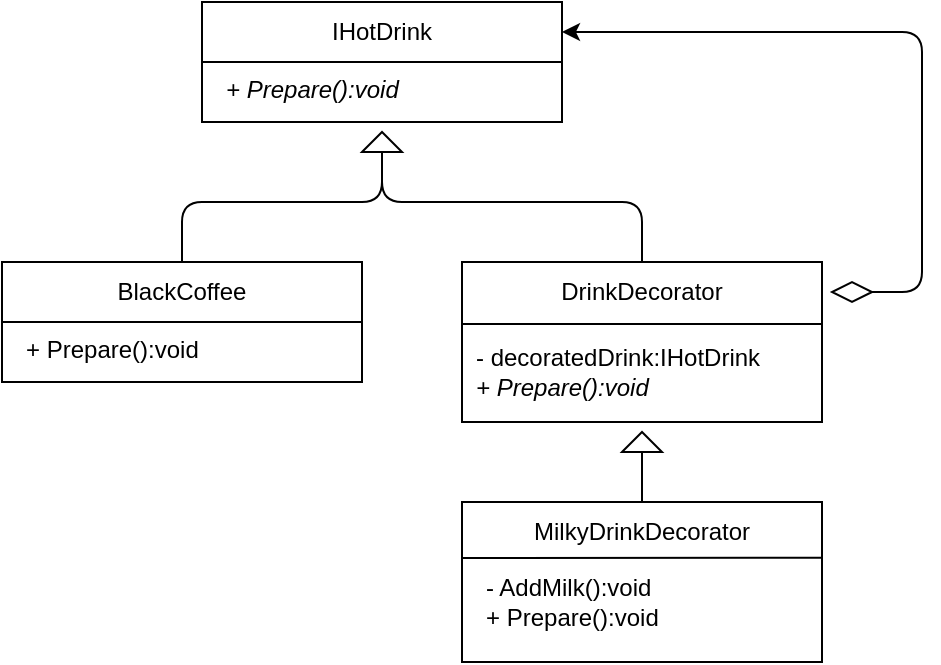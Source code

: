 <mxfile version="10.6.7" type="github"><diagram id="qNwUrN1IPLuwTdUOBNzR" name="Page-1"><mxGraphModel dx="909" dy="577" grid="1" gridSize="10" guides="1" tooltips="1" connect="1" arrows="1" fold="1" page="1" pageScale="1" pageWidth="827" pageHeight="1169" math="0" shadow="0"><root><mxCell id="0"/><mxCell id="1" parent="0"/><mxCell id="VKmnVf_B3R6YVUxHgHqZ-1" value="" style="rounded=0;whiteSpace=wrap;html=1;" vertex="1" parent="1"><mxGeometry x="140" y="100" width="180" height="60" as="geometry"/></mxCell><mxCell id="VKmnVf_B3R6YVUxHgHqZ-2" value="" style="endArrow=none;html=1;exitX=0;exitY=0.5;exitDx=0;exitDy=0;entryX=1;entryY=0.5;entryDx=0;entryDy=0;" edge="1" parent="1" source="VKmnVf_B3R6YVUxHgHqZ-1" target="VKmnVf_B3R6YVUxHgHqZ-1"><mxGeometry width="50" height="50" relative="1" as="geometry"><mxPoint x="140" y="290" as="sourcePoint"/><mxPoint x="190" y="240" as="targetPoint"/></mxGeometry></mxCell><mxCell id="VKmnVf_B3R6YVUxHgHqZ-3" value="IHotDrink" style="text;html=1;strokeColor=none;fillColor=none;align=center;verticalAlign=middle;whiteSpace=wrap;rounded=0;" vertex="1" parent="1"><mxGeometry x="140" y="110" width="180" height="10" as="geometry"/></mxCell><mxCell id="VKmnVf_B3R6YVUxHgHqZ-4" value="" style="rounded=0;whiteSpace=wrap;html=1;" vertex="1" parent="1"><mxGeometry x="40" y="230" width="180" height="60" as="geometry"/></mxCell><mxCell id="VKmnVf_B3R6YVUxHgHqZ-5" value="" style="endArrow=none;html=1;exitX=0;exitY=0.5;exitDx=0;exitDy=0;entryX=1;entryY=0.5;entryDx=0;entryDy=0;" edge="1" parent="1" source="VKmnVf_B3R6YVUxHgHqZ-4" target="VKmnVf_B3R6YVUxHgHqZ-4"><mxGeometry width="50" height="50" relative="1" as="geometry"><mxPoint x="40" y="420" as="sourcePoint"/><mxPoint x="90" y="370" as="targetPoint"/></mxGeometry></mxCell><mxCell id="VKmnVf_B3R6YVUxHgHqZ-6" value="BlackCoffee" style="text;html=1;strokeColor=none;fillColor=none;align=center;verticalAlign=middle;whiteSpace=wrap;rounded=0;" vertex="1" parent="1"><mxGeometry x="40" y="240" width="180" height="10" as="geometry"/></mxCell><mxCell id="VKmnVf_B3R6YVUxHgHqZ-7" value="" style="rounded=0;whiteSpace=wrap;html=1;" vertex="1" parent="1"><mxGeometry x="270" y="230" width="180" height="80" as="geometry"/></mxCell><mxCell id="VKmnVf_B3R6YVUxHgHqZ-8" value="" style="endArrow=none;html=1;exitX=0;exitY=0.5;exitDx=0;exitDy=0;entryX=1;entryY=0.5;entryDx=0;entryDy=0;" edge="1" parent="1"><mxGeometry width="50" height="50" relative="1" as="geometry"><mxPoint x="270" y="261" as="sourcePoint"/><mxPoint x="450" y="261" as="targetPoint"/></mxGeometry></mxCell><mxCell id="VKmnVf_B3R6YVUxHgHqZ-9" value="DrinkDecorator" style="text;html=1;strokeColor=none;fillColor=none;align=center;verticalAlign=middle;whiteSpace=wrap;rounded=0;" vertex="1" parent="1"><mxGeometry x="270" y="240" width="180" height="10" as="geometry"/></mxCell><mxCell id="VKmnVf_B3R6YVUxHgHqZ-10" value="" style="endArrow=none;html=1;entryX=0.5;entryY=0;entryDx=0;entryDy=0;exitX=0;exitY=0.5;exitDx=0;exitDy=0;" edge="1" parent="1" source="VKmnVf_B3R6YVUxHgHqZ-11" target="VKmnVf_B3R6YVUxHgHqZ-4"><mxGeometry width="50" height="50" relative="1" as="geometry"><mxPoint x="40" y="360" as="sourcePoint"/><mxPoint x="90" y="310" as="targetPoint"/><Array as="points"><mxPoint x="230" y="200"/><mxPoint x="130" y="200"/></Array></mxGeometry></mxCell><mxCell id="VKmnVf_B3R6YVUxHgHqZ-11" value="" style="triangle;whiteSpace=wrap;html=1;rotation=-90;" vertex="1" parent="1"><mxGeometry x="225" y="160" width="10" height="20" as="geometry"/></mxCell><mxCell id="VKmnVf_B3R6YVUxHgHqZ-12" value="" style="endArrow=none;html=1;entryX=0;entryY=0.5;entryDx=0;entryDy=0;exitX=0.5;exitY=0;exitDx=0;exitDy=0;" edge="1" parent="1" source="VKmnVf_B3R6YVUxHgHqZ-7" target="VKmnVf_B3R6YVUxHgHqZ-11"><mxGeometry width="50" height="50" relative="1" as="geometry"><mxPoint x="40" y="360" as="sourcePoint"/><mxPoint x="90" y="310" as="targetPoint"/><Array as="points"><mxPoint x="360" y="200"/><mxPoint x="230" y="200"/></Array></mxGeometry></mxCell><mxCell id="VKmnVf_B3R6YVUxHgHqZ-13" value="" style="rounded=0;whiteSpace=wrap;html=1;" vertex="1" parent="1"><mxGeometry x="270" y="350" width="180" height="80" as="geometry"/></mxCell><mxCell id="VKmnVf_B3R6YVUxHgHqZ-14" value="" style="endArrow=none;html=1;exitX=-0.001;exitY=0.35;exitDx=0;exitDy=0;entryX=0.998;entryY=0.349;entryDx=0;entryDy=0;entryPerimeter=0;exitPerimeter=0;" edge="1" parent="1" source="VKmnVf_B3R6YVUxHgHqZ-13" target="VKmnVf_B3R6YVUxHgHqZ-13"><mxGeometry width="50" height="50" relative="1" as="geometry"><mxPoint x="270" y="540" as="sourcePoint"/><mxPoint x="320" y="490" as="targetPoint"/></mxGeometry></mxCell><mxCell id="VKmnVf_B3R6YVUxHgHqZ-15" value="MilkyDrinkDecorator" style="text;html=1;strokeColor=none;fillColor=none;align=center;verticalAlign=middle;whiteSpace=wrap;rounded=0;" vertex="1" parent="1"><mxGeometry x="270" y="360" width="180" height="10" as="geometry"/></mxCell><mxCell id="VKmnVf_B3R6YVUxHgHqZ-16" value="- AddMilk():void&lt;br&gt;+ Prepare():void&lt;br&gt;" style="text;html=1;strokeColor=none;fillColor=none;align=left;verticalAlign=middle;whiteSpace=wrap;rounded=0;" vertex="1" parent="1"><mxGeometry x="280" y="390" width="160" height="20" as="geometry"/></mxCell><mxCell id="VKmnVf_B3R6YVUxHgHqZ-17" value="- decoratedDrink:IHotDrink&lt;br&gt;&lt;i&gt;+ Prepare():void&lt;/i&gt;&lt;br&gt;" style="text;html=1;strokeColor=none;fillColor=none;align=left;verticalAlign=middle;whiteSpace=wrap;rounded=0;" vertex="1" parent="1"><mxGeometry x="275" y="260" width="175" height="50" as="geometry"/></mxCell><mxCell id="VKmnVf_B3R6YVUxHgHqZ-19" value="+ Prepare():void" style="text;html=1;fontStyle=2" vertex="1" parent="1"><mxGeometry x="150" y="130" width="170" height="30" as="geometry"/></mxCell><mxCell id="VKmnVf_B3R6YVUxHgHqZ-20" value="+ Prepare():void" style="text;html=1;" vertex="1" parent="1"><mxGeometry x="50" y="260" width="100" height="30" as="geometry"/></mxCell><mxCell id="VKmnVf_B3R6YVUxHgHqZ-21" value="" style="rhombus;whiteSpace=wrap;html=1;rotation=90;" vertex="1" parent="1"><mxGeometry x="460" y="235" width="10" height="20" as="geometry"/></mxCell><mxCell id="VKmnVf_B3R6YVUxHgHqZ-22" value="" style="endArrow=classic;html=1;entryX=1;entryY=0.5;entryDx=0;entryDy=0;exitX=0.5;exitY=0;exitDx=0;exitDy=0;" edge="1" parent="1" source="VKmnVf_B3R6YVUxHgHqZ-21" target="VKmnVf_B3R6YVUxHgHqZ-3"><mxGeometry width="50" height="50" relative="1" as="geometry"><mxPoint x="110" y="500" as="sourcePoint"/><mxPoint x="160" y="450" as="targetPoint"/><Array as="points"><mxPoint x="500" y="245"/><mxPoint x="500" y="115"/></Array></mxGeometry></mxCell><mxCell id="VKmnVf_B3R6YVUxHgHqZ-23" value="" style="triangle;whiteSpace=wrap;html=1;rotation=-90;" vertex="1" parent="1"><mxGeometry x="355" y="310" width="10" height="20" as="geometry"/></mxCell><mxCell id="VKmnVf_B3R6YVUxHgHqZ-24" value="" style="endArrow=none;html=1;entryX=0;entryY=0.5;entryDx=0;entryDy=0;exitX=0.5;exitY=0;exitDx=0;exitDy=0;" edge="1" parent="1" source="VKmnVf_B3R6YVUxHgHqZ-13" target="VKmnVf_B3R6YVUxHgHqZ-23"><mxGeometry width="50" height="50" relative="1" as="geometry"><mxPoint x="110" y="500" as="sourcePoint"/><mxPoint x="160" y="450" as="targetPoint"/></mxGeometry></mxCell></root></mxGraphModel></diagram></mxfile>